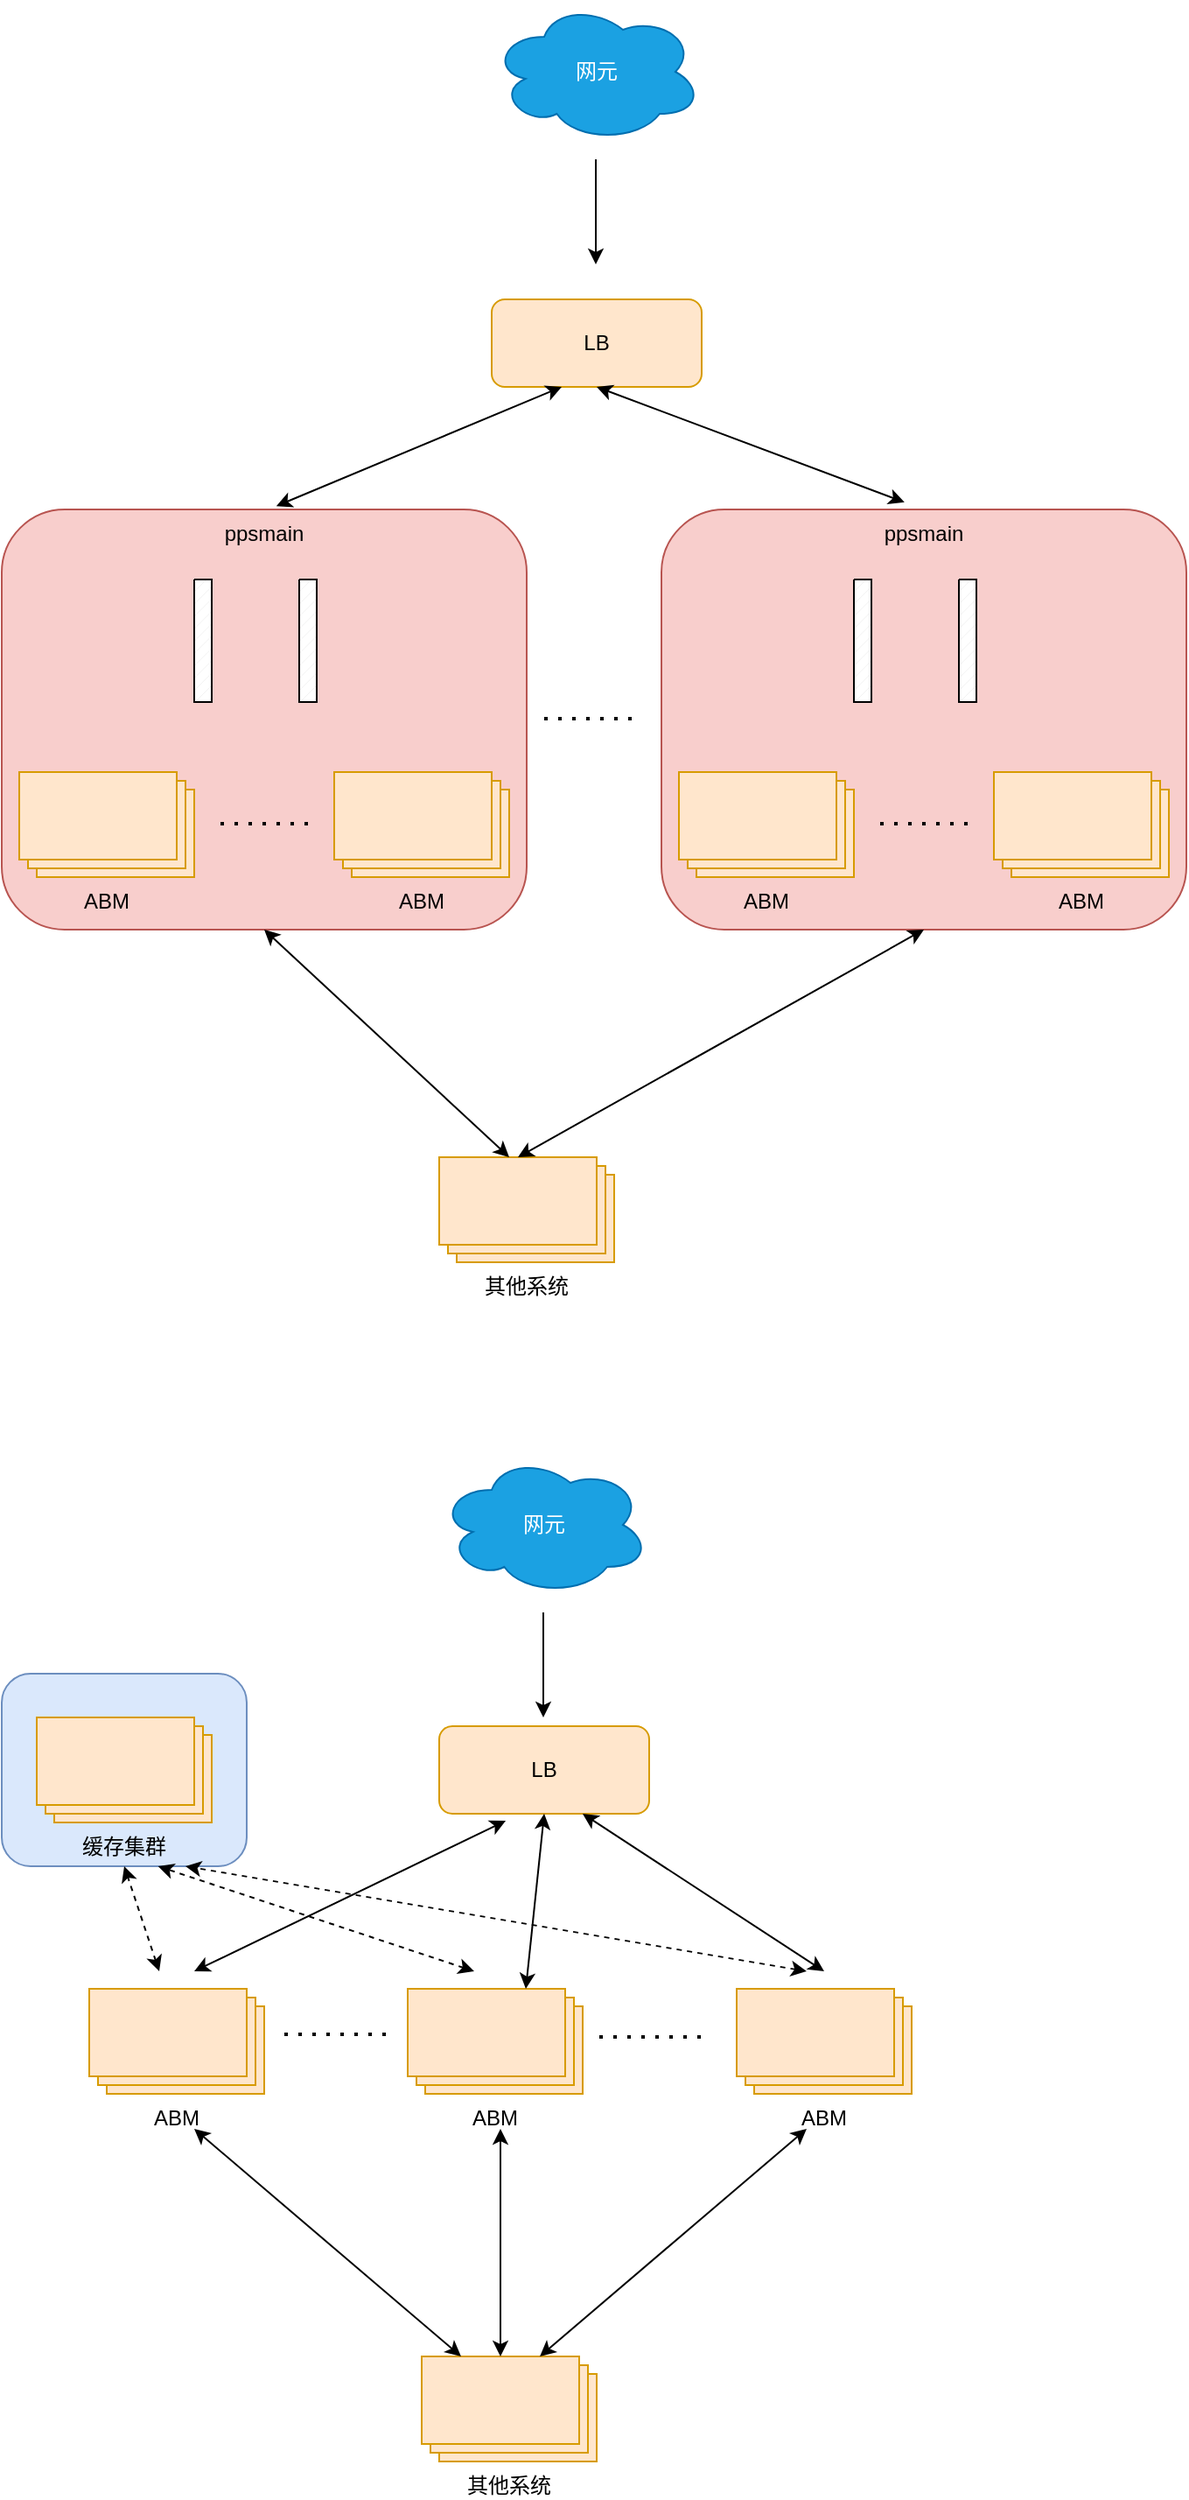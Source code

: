 <mxfile version="24.4.7" type="github">
  <diagram name="第 1 页" id="g9GaiNzB98gWVUfawiRK">
    <mxGraphModel dx="950" dy="679" grid="1" gridSize="10" guides="1" tooltips="1" connect="1" arrows="1" fold="1" page="1" pageScale="1" pageWidth="827" pageHeight="1169" math="0" shadow="0">
      <root>
        <mxCell id="0" />
        <mxCell id="1" parent="0" />
        <mxCell id="FD9zBaWAwN7f3C2ogDmK-62" value="" style="rounded=1;whiteSpace=wrap;html=1;fillColor=#dae8fc;strokeColor=#6c8ebf;" vertex="1" parent="1">
          <mxGeometry x="150" y="985" width="140" height="110" as="geometry" />
        </mxCell>
        <mxCell id="FD9zBaWAwN7f3C2ogDmK-11" value="ppsmain" style="rounded=1;whiteSpace=wrap;html=1;verticalAlign=top;fillColor=#f8cecc;strokeColor=#b85450;" vertex="1" parent="1">
          <mxGeometry x="150" y="320" width="300" height="240" as="geometry" />
        </mxCell>
        <mxCell id="FD9zBaWAwN7f3C2ogDmK-4" value="LB" style="rounded=1;whiteSpace=wrap;html=1;fillColor=#ffe6cc;strokeColor=#d79b00;" vertex="1" parent="1">
          <mxGeometry x="430" y="200" width="120" height="50" as="geometry" />
        </mxCell>
        <mxCell id="FD9zBaWAwN7f3C2ogDmK-6" value="ABM" style="verticalLabelPosition=bottom;verticalAlign=top;html=1;shape=mxgraph.basic.layered_rect;dx=10;outlineConnect=0;whiteSpace=wrap;fillColor=#ffe6cc;strokeColor=#d79b00;" vertex="1" parent="1">
          <mxGeometry x="160" y="470" width="100" height="60" as="geometry" />
        </mxCell>
        <mxCell id="FD9zBaWAwN7f3C2ogDmK-10" value="" style="endArrow=classic;html=1;rounded=0;" edge="1" parent="1">
          <mxGeometry width="50" height="50" relative="1" as="geometry">
            <mxPoint x="489.5" y="120" as="sourcePoint" />
            <mxPoint x="489.5" y="180" as="targetPoint" />
          </mxGeometry>
        </mxCell>
        <mxCell id="FD9zBaWAwN7f3C2ogDmK-12" value="ABM" style="verticalLabelPosition=bottom;verticalAlign=top;html=1;shape=mxgraph.basic.layered_rect;dx=10;outlineConnect=0;whiteSpace=wrap;fillColor=#ffe6cc;strokeColor=#d79b00;" vertex="1" parent="1">
          <mxGeometry x="340" y="470" width="100" height="60" as="geometry" />
        </mxCell>
        <mxCell id="FD9zBaWAwN7f3C2ogDmK-13" value="" style="endArrow=none;dashed=1;html=1;dashPattern=1 3;strokeWidth=2;rounded=0;" edge="1" parent="1">
          <mxGeometry width="50" height="50" relative="1" as="geometry">
            <mxPoint x="325" y="499.5" as="sourcePoint" />
            <mxPoint x="275" y="499.5" as="targetPoint" />
          </mxGeometry>
        </mxCell>
        <mxCell id="FD9zBaWAwN7f3C2ogDmK-16" value="" style="verticalLabelPosition=bottom;verticalAlign=top;html=1;shape=mxgraph.basic.patternFillRect;fillStyle=diag;step=5;fillStrokeWidth=0.2;fillStrokeColor=#dddddd;" vertex="1" parent="1">
          <mxGeometry x="260" y="360" width="10" height="70" as="geometry" />
        </mxCell>
        <mxCell id="FD9zBaWAwN7f3C2ogDmK-17" value="" style="verticalLabelPosition=bottom;verticalAlign=top;html=1;shape=mxgraph.basic.patternFillRect;fillStyle=diag;step=5;fillStrokeWidth=0.2;fillStrokeColor=#dddddd;" vertex="1" parent="1">
          <mxGeometry x="320" y="360" width="10" height="70" as="geometry" />
        </mxCell>
        <mxCell id="FD9zBaWAwN7f3C2ogDmK-23" value="ppsmain" style="rounded=1;whiteSpace=wrap;html=1;verticalAlign=top;fillColor=#f8cecc;strokeColor=#b85450;" vertex="1" parent="1">
          <mxGeometry x="527" y="320" width="300" height="240" as="geometry" />
        </mxCell>
        <mxCell id="FD9zBaWAwN7f3C2ogDmK-24" value="ABM" style="verticalLabelPosition=bottom;verticalAlign=top;html=1;shape=mxgraph.basic.layered_rect;dx=10;outlineConnect=0;whiteSpace=wrap;fillColor=#ffe6cc;strokeColor=#d79b00;" vertex="1" parent="1">
          <mxGeometry x="537" y="470" width="100" height="60" as="geometry" />
        </mxCell>
        <mxCell id="FD9zBaWAwN7f3C2ogDmK-25" value="ABM" style="verticalLabelPosition=bottom;verticalAlign=top;html=1;shape=mxgraph.basic.layered_rect;dx=10;outlineConnect=0;whiteSpace=wrap;fillColor=#ffe6cc;strokeColor=#d79b00;" vertex="1" parent="1">
          <mxGeometry x="717" y="470" width="100" height="60" as="geometry" />
        </mxCell>
        <mxCell id="FD9zBaWAwN7f3C2ogDmK-26" value="" style="endArrow=none;dashed=1;html=1;dashPattern=1 3;strokeWidth=2;rounded=0;" edge="1" parent="1">
          <mxGeometry width="50" height="50" relative="1" as="geometry">
            <mxPoint x="702" y="499.5" as="sourcePoint" />
            <mxPoint x="652" y="499.5" as="targetPoint" />
          </mxGeometry>
        </mxCell>
        <mxCell id="FD9zBaWAwN7f3C2ogDmK-27" value="" style="verticalLabelPosition=bottom;verticalAlign=top;html=1;shape=mxgraph.basic.patternFillRect;fillStyle=diag;step=5;fillStrokeWidth=0.2;fillStrokeColor=#dddddd;" vertex="1" parent="1">
          <mxGeometry x="637" y="360" width="10" height="70" as="geometry" />
        </mxCell>
        <mxCell id="FD9zBaWAwN7f3C2ogDmK-28" value="" style="verticalLabelPosition=bottom;verticalAlign=top;html=1;shape=mxgraph.basic.patternFillRect;fillStyle=diag;step=5;fillStrokeWidth=0.2;fillStrokeColor=#dddddd;" vertex="1" parent="1">
          <mxGeometry x="697" y="360" width="10" height="70" as="geometry" />
        </mxCell>
        <mxCell id="FD9zBaWAwN7f3C2ogDmK-30" value="其他系统" style="verticalLabelPosition=bottom;verticalAlign=top;html=1;shape=mxgraph.basic.layered_rect;dx=10;outlineConnect=0;whiteSpace=wrap;fillColor=#ffe6cc;strokeColor=#d79b00;" vertex="1" parent="1">
          <mxGeometry x="400" y="690" width="100" height="60" as="geometry" />
        </mxCell>
        <mxCell id="FD9zBaWAwN7f3C2ogDmK-31" value="" style="endArrow=none;dashed=1;html=1;dashPattern=1 3;strokeWidth=2;rounded=0;" edge="1" parent="1">
          <mxGeometry width="50" height="50" relative="1" as="geometry">
            <mxPoint x="510" y="439.5" as="sourcePoint" />
            <mxPoint x="460" y="439.5" as="targetPoint" />
          </mxGeometry>
        </mxCell>
        <mxCell id="FD9zBaWAwN7f3C2ogDmK-32" value="" style="endArrow=classic;startArrow=classic;html=1;rounded=0;exitX=0.523;exitY=-0.008;exitDx=0;exitDy=0;exitPerimeter=0;" edge="1" parent="1" source="FD9zBaWAwN7f3C2ogDmK-11">
          <mxGeometry width="50" height="50" relative="1" as="geometry">
            <mxPoint x="420" y="300" as="sourcePoint" />
            <mxPoint x="470" y="250" as="targetPoint" />
          </mxGeometry>
        </mxCell>
        <mxCell id="FD9zBaWAwN7f3C2ogDmK-33" value="" style="endArrow=classic;startArrow=classic;html=1;rounded=0;exitX=0.5;exitY=1;exitDx=0;exitDy=0;entryX=0.463;entryY=-0.017;entryDx=0;entryDy=0;entryPerimeter=0;" edge="1" parent="1" source="FD9zBaWAwN7f3C2ogDmK-4" target="FD9zBaWAwN7f3C2ogDmK-23">
          <mxGeometry width="50" height="50" relative="1" as="geometry">
            <mxPoint x="505.5" y="308" as="sourcePoint" />
            <mxPoint x="668.5" y="240" as="targetPoint" />
          </mxGeometry>
        </mxCell>
        <mxCell id="FD9zBaWAwN7f3C2ogDmK-34" value="" style="endArrow=classic;startArrow=classic;html=1;rounded=0;entryX=0.5;entryY=1;entryDx=0;entryDy=0;" edge="1" parent="1" target="FD9zBaWAwN7f3C2ogDmK-11">
          <mxGeometry width="50" height="50" relative="1" as="geometry">
            <mxPoint x="440" y="690" as="sourcePoint" />
            <mxPoint x="490" y="640" as="targetPoint" />
          </mxGeometry>
        </mxCell>
        <mxCell id="FD9zBaWAwN7f3C2ogDmK-35" value="" style="endArrow=classic;startArrow=classic;html=1;rounded=0;entryX=0.5;entryY=1;entryDx=0;entryDy=0;exitX=0;exitY=0;exitDx=45;exitDy=0;exitPerimeter=0;" edge="1" parent="1" source="FD9zBaWAwN7f3C2ogDmK-30">
          <mxGeometry width="50" height="50" relative="1" as="geometry">
            <mxPoint x="817" y="690" as="sourcePoint" />
            <mxPoint x="677" y="560" as="targetPoint" />
          </mxGeometry>
        </mxCell>
        <mxCell id="FD9zBaWAwN7f3C2ogDmK-37" value="LB" style="rounded=1;whiteSpace=wrap;html=1;fillColor=#ffe6cc;strokeColor=#d79b00;" vertex="1" parent="1">
          <mxGeometry x="400" y="1015" width="120" height="50" as="geometry" />
        </mxCell>
        <mxCell id="FD9zBaWAwN7f3C2ogDmK-38" value="ABM" style="verticalLabelPosition=bottom;verticalAlign=top;html=1;shape=mxgraph.basic.layered_rect;dx=10;outlineConnect=0;whiteSpace=wrap;fillColor=#ffe6cc;strokeColor=#d79b00;" vertex="1" parent="1">
          <mxGeometry x="200" y="1165" width="100" height="60" as="geometry" />
        </mxCell>
        <mxCell id="FD9zBaWAwN7f3C2ogDmK-39" value="" style="endArrow=classic;html=1;rounded=0;" edge="1" parent="1">
          <mxGeometry width="50" height="50" relative="1" as="geometry">
            <mxPoint x="459.5" y="950" as="sourcePoint" />
            <mxPoint x="459.5" y="1010" as="targetPoint" />
          </mxGeometry>
        </mxCell>
        <mxCell id="FD9zBaWAwN7f3C2ogDmK-45" value="ABM" style="verticalLabelPosition=bottom;verticalAlign=top;html=1;shape=mxgraph.basic.layered_rect;dx=10;outlineConnect=0;whiteSpace=wrap;fillColor=#ffe6cc;strokeColor=#d79b00;" vertex="1" parent="1">
          <mxGeometry x="382" y="1165" width="100" height="60" as="geometry" />
        </mxCell>
        <mxCell id="FD9zBaWAwN7f3C2ogDmK-46" value="ABM" style="verticalLabelPosition=bottom;verticalAlign=top;html=1;shape=mxgraph.basic.layered_rect;dx=10;outlineConnect=0;whiteSpace=wrap;fillColor=#ffe6cc;strokeColor=#d79b00;" vertex="1" parent="1">
          <mxGeometry x="570" y="1165" width="100" height="60" as="geometry" />
        </mxCell>
        <mxCell id="FD9zBaWAwN7f3C2ogDmK-50" value="其他系统" style="verticalLabelPosition=bottom;verticalAlign=top;html=1;shape=mxgraph.basic.layered_rect;dx=10;outlineConnect=0;whiteSpace=wrap;fillColor=#ffe6cc;strokeColor=#d79b00;" vertex="1" parent="1">
          <mxGeometry x="390" y="1375" width="100" height="60" as="geometry" />
        </mxCell>
        <mxCell id="FD9zBaWAwN7f3C2ogDmK-52" value="" style="endArrow=classic;startArrow=classic;html=1;rounded=0;entryX=0.317;entryY=1.08;entryDx=0;entryDy=0;entryPerimeter=0;" edge="1" parent="1" target="FD9zBaWAwN7f3C2ogDmK-37">
          <mxGeometry width="50" height="50" relative="1" as="geometry">
            <mxPoint x="260" y="1155" as="sourcePoint" />
            <mxPoint x="431.5" y="1045" as="targetPoint" />
          </mxGeometry>
        </mxCell>
        <mxCell id="FD9zBaWAwN7f3C2ogDmK-53" value="" style="endArrow=classic;startArrow=classic;html=1;rounded=0;exitX=0.683;exitY=1;exitDx=0;exitDy=0;exitPerimeter=0;" edge="1" parent="1" source="FD9zBaWAwN7f3C2ogDmK-37">
          <mxGeometry width="50" height="50" relative="1" as="geometry">
            <mxPoint x="470" y="1105" as="sourcePoint" />
            <mxPoint x="620" y="1155" as="targetPoint" />
          </mxGeometry>
        </mxCell>
        <mxCell id="FD9zBaWAwN7f3C2ogDmK-54" value="" style="endArrow=classic;startArrow=classic;html=1;rounded=0;entryX=0.5;entryY=1;entryDx=0;entryDy=0;exitX=0;exitY=0;exitDx=22.5;exitDy=0;exitPerimeter=0;" edge="1" parent="1" source="FD9zBaWAwN7f3C2ogDmK-50">
          <mxGeometry width="50" height="50" relative="1" as="geometry">
            <mxPoint x="400" y="1375" as="sourcePoint" />
            <mxPoint x="260" y="1245" as="targetPoint" />
          </mxGeometry>
        </mxCell>
        <mxCell id="FD9zBaWAwN7f3C2ogDmK-55" value="" style="endArrow=classic;startArrow=classic;html=1;rounded=0;exitX=0;exitY=0;exitDx=45;exitDy=0;exitPerimeter=0;" edge="1" parent="1" source="FD9zBaWAwN7f3C2ogDmK-50">
          <mxGeometry width="50" height="50" relative="1" as="geometry">
            <mxPoint x="778.5" y="1485" as="sourcePoint" />
            <mxPoint x="435" y="1245" as="targetPoint" />
          </mxGeometry>
        </mxCell>
        <mxCell id="FD9zBaWAwN7f3C2ogDmK-56" value="" style="endArrow=none;dashed=1;html=1;dashPattern=1 3;strokeWidth=2;rounded=0;" edge="1" parent="1">
          <mxGeometry width="50" height="50" relative="1" as="geometry">
            <mxPoint x="311.5" y="1191" as="sourcePoint" />
            <mxPoint x="370" y="1191" as="targetPoint" />
          </mxGeometry>
        </mxCell>
        <mxCell id="FD9zBaWAwN7f3C2ogDmK-57" value="" style="endArrow=none;dashed=1;html=1;dashPattern=1 3;strokeWidth=2;rounded=0;" edge="1" parent="1">
          <mxGeometry width="50" height="50" relative="1" as="geometry">
            <mxPoint x="491.5" y="1192.5" as="sourcePoint" />
            <mxPoint x="550" y="1192.5" as="targetPoint" />
          </mxGeometry>
        </mxCell>
        <mxCell id="FD9zBaWAwN7f3C2ogDmK-58" value="" style="endArrow=classic;startArrow=classic;html=1;rounded=0;exitX=0.5;exitY=1;exitDx=0;exitDy=0;entryX=0;entryY=0;entryDx=67.5;entryDy=0;entryPerimeter=0;" edge="1" parent="1" source="FD9zBaWAwN7f3C2ogDmK-37" target="FD9zBaWAwN7f3C2ogDmK-45">
          <mxGeometry width="50" height="50" relative="1" as="geometry">
            <mxPoint x="482" y="1105" as="sourcePoint" />
            <mxPoint x="630" y="1165" as="targetPoint" />
          </mxGeometry>
        </mxCell>
        <mxCell id="FD9zBaWAwN7f3C2ogDmK-59" value="" style="endArrow=classic;startArrow=classic;html=1;rounded=0;exitX=0;exitY=0;exitDx=67.5;exitDy=0;exitPerimeter=0;" edge="1" parent="1" source="FD9zBaWAwN7f3C2ogDmK-50">
          <mxGeometry width="50" height="50" relative="1" as="geometry">
            <mxPoint x="445" y="1385" as="sourcePoint" />
            <mxPoint x="610" y="1245" as="targetPoint" />
          </mxGeometry>
        </mxCell>
        <mxCell id="FD9zBaWAwN7f3C2ogDmK-60" value="缓存集群" style="verticalLabelPosition=bottom;verticalAlign=top;html=1;shape=mxgraph.basic.layered_rect;dx=10;outlineConnect=0;whiteSpace=wrap;fillColor=#ffe6cc;strokeColor=#d79b00;" vertex="1" parent="1">
          <mxGeometry x="170" y="1010" width="100" height="60" as="geometry" />
        </mxCell>
        <mxCell id="FD9zBaWAwN7f3C2ogDmK-63" value="" style="endArrow=classic;startArrow=classic;html=1;rounded=0;dashed=1;entryX=0.5;entryY=1;entryDx=0;entryDy=0;" edge="1" parent="1" target="FD9zBaWAwN7f3C2ogDmK-62">
          <mxGeometry width="50" height="50" relative="1" as="geometry">
            <mxPoint x="240" y="1155" as="sourcePoint" />
            <mxPoint x="120" y="1105" as="targetPoint" />
          </mxGeometry>
        </mxCell>
        <mxCell id="FD9zBaWAwN7f3C2ogDmK-64" value="" style="endArrow=classic;startArrow=classic;html=1;rounded=0;dashed=1;entryX=0.638;entryY=1;entryDx=0;entryDy=0;entryPerimeter=0;" edge="1" parent="1" target="FD9zBaWAwN7f3C2ogDmK-62">
          <mxGeometry width="50" height="50" relative="1" as="geometry">
            <mxPoint x="420" y="1155" as="sourcePoint" />
            <mxPoint x="230" y="1085" as="targetPoint" />
          </mxGeometry>
        </mxCell>
        <mxCell id="FD9zBaWAwN7f3C2ogDmK-65" value="" style="endArrow=classic;startArrow=classic;html=1;rounded=0;dashed=1;entryX=0.75;entryY=1;entryDx=0;entryDy=0;" edge="1" parent="1" target="FD9zBaWAwN7f3C2ogDmK-62">
          <mxGeometry width="50" height="50" relative="1" as="geometry">
            <mxPoint x="610" y="1155" as="sourcePoint" />
            <mxPoint x="240" y="1085" as="targetPoint" />
          </mxGeometry>
        </mxCell>
        <mxCell id="FD9zBaWAwN7f3C2ogDmK-66" value="网元" style="ellipse;shape=cloud;whiteSpace=wrap;html=1;fillColor=#1ba1e2;strokeColor=#006EAF;fontColor=#ffffff;" vertex="1" parent="1">
          <mxGeometry x="430" y="30" width="120" height="80" as="geometry" />
        </mxCell>
        <mxCell id="FD9zBaWAwN7f3C2ogDmK-67" value="网元" style="ellipse;shape=cloud;whiteSpace=wrap;html=1;fillColor=#1ba1e2;strokeColor=#006EAF;fontColor=#ffffff;" vertex="1" parent="1">
          <mxGeometry x="400" y="860" width="120" height="80" as="geometry" />
        </mxCell>
      </root>
    </mxGraphModel>
  </diagram>
</mxfile>
